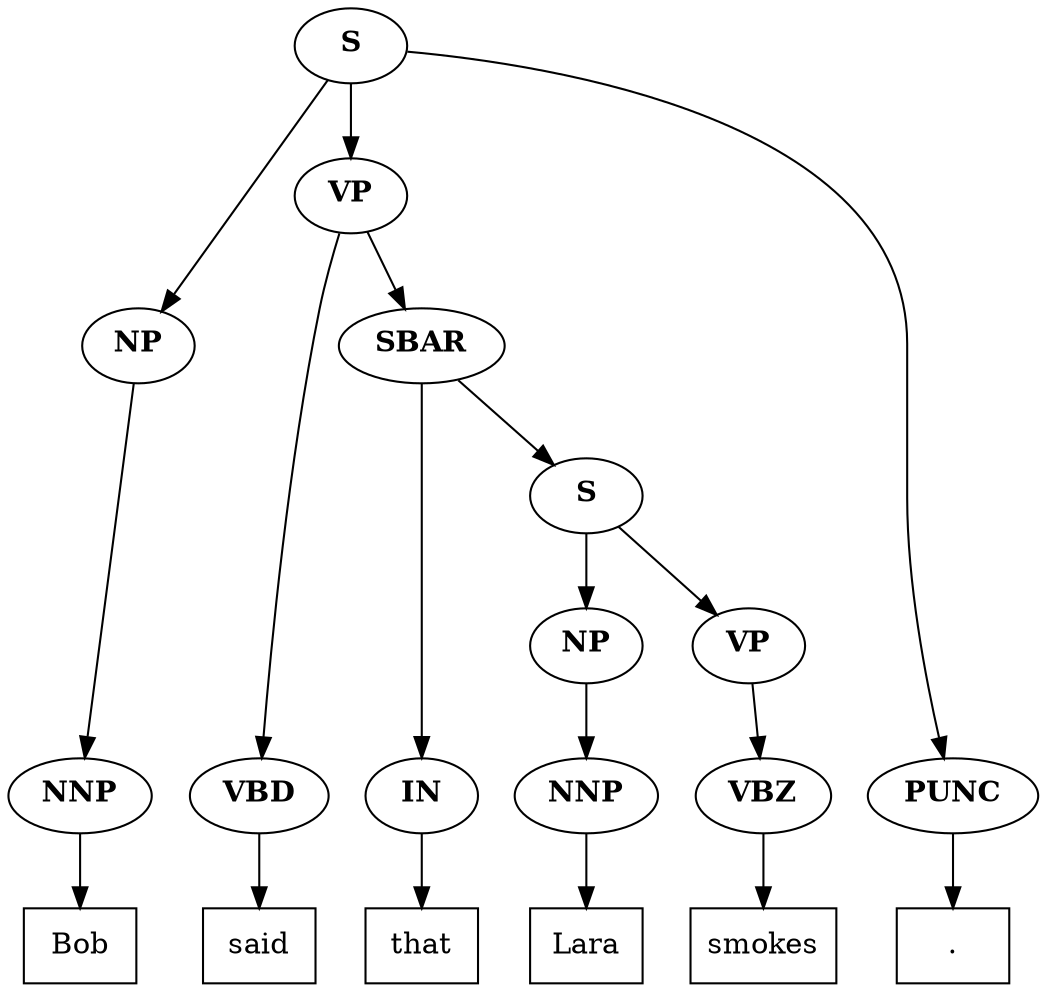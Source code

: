 digraph PropTree{
//node [ranksep=0.5]
//edge [weight=0.5]
N3011233516 [label=<<b>S</b>>]
N3011235244 [label=<<b>NP</b>>]
N3011235372 [label=<<b>NNP</b>>]
T0 [shape=box, label="Bob"]
N3011235340 [label=<<b>VP</b>>]
N3011235564 [label=<<b>VBD</b>>]
T1 [shape=box, label="said"]
N3011235660 [label=<<b>SBAR</b>>]
N3011235788 [label=<<b>IN</b>>]
T2 [shape=box, label="that"]
N3011240012 [label=<<b>S</b>>]
N3011240140 [label=<<b>NP</b>>]
N3011240268 [label=<<b>NNP</b>>]
T3 [shape=box, label="Lara"]
N3011240236 [label=<<b>VP</b>>]
N3011240460 [label=<<b>VBZ</b>>]
T4 [shape=box, label="smokes"]
N3011235532 [label=<<b>PUNC</b>>]
T5 [shape=box, label="."]
N3011233516 -> N3011235244
N3011235244 -> N3011235372
N3011235372 -> T0
N3011233516 -> N3011235340
N3011235340 -> N3011235564
N3011235564 -> T1
N3011235340 -> N3011235660
N3011235660 -> N3011235788
N3011235788 -> T2
N3011235660 -> N3011240012
N3011240012 -> N3011240140
N3011240140 -> N3011240268
N3011240268 -> T3
N3011240012 -> N3011240236
N3011240236 -> N3011240460
N3011240460 -> T4
N3011233516 -> N3011235532
N3011235532 -> T5
{ rank=same; N3011235372, N3011235564, N3011235788, N3011240268, N3011240460, N3011235532}
{ rank=same; T0, T1, T2, T3, T4, T5}
}

